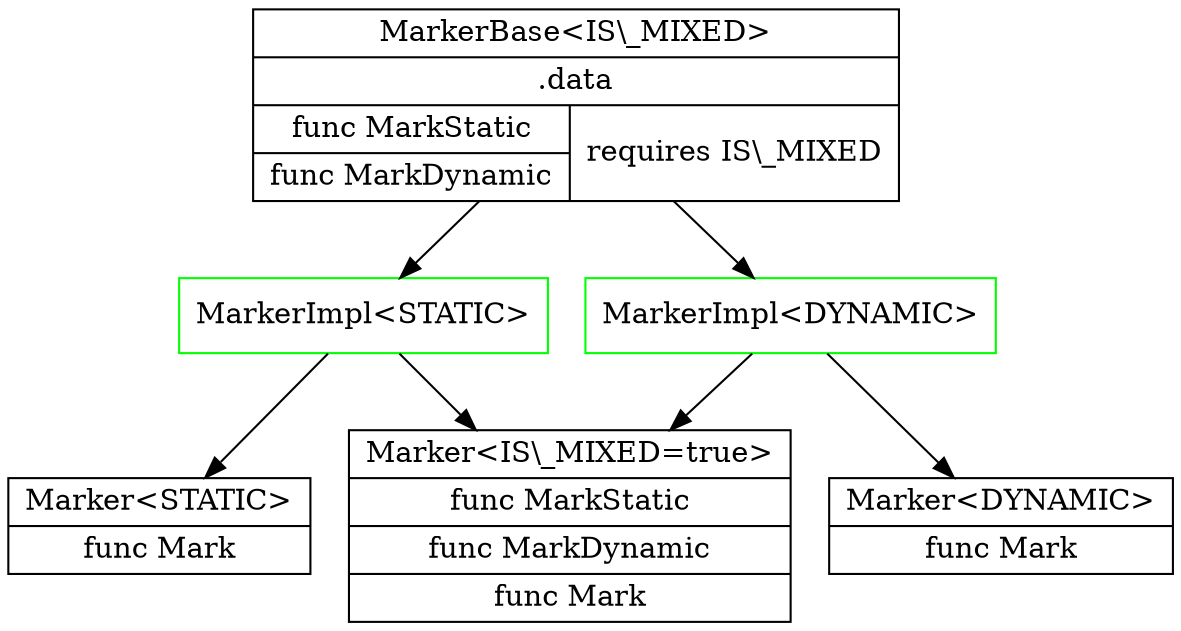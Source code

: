 digraph G {
	node [shape="record"];
	base [label="{MarkerBase&lt;IS\\_MIXED&gt;|.data|{{func MarkStatic|func MarkDynamic}|requires IS\\_MIXED}}"];
	markers [label="MarkerImpl&lt;STATIC&gt;", color=green];
	markerd [label="MarkerImpl&lt;DYNAMIC&gt;", color=green];
	markerm [label="{Marker&lt;IS\\_MIXED=true&gt;|func MarkStatic|func MarkDynamic|func Mark}"];
	base -> markers;
	base -> markerd;
	markers -> markerm;
	markerd -> markerm;
	markerms [label="{Marker&lt;STATIC&gt;|func Mark}"];
	markermd [label="{Marker&lt;DYNAMIC&gt;|func Mark}"];
	markers -> markerms;
	markerd -> markermd;
}
